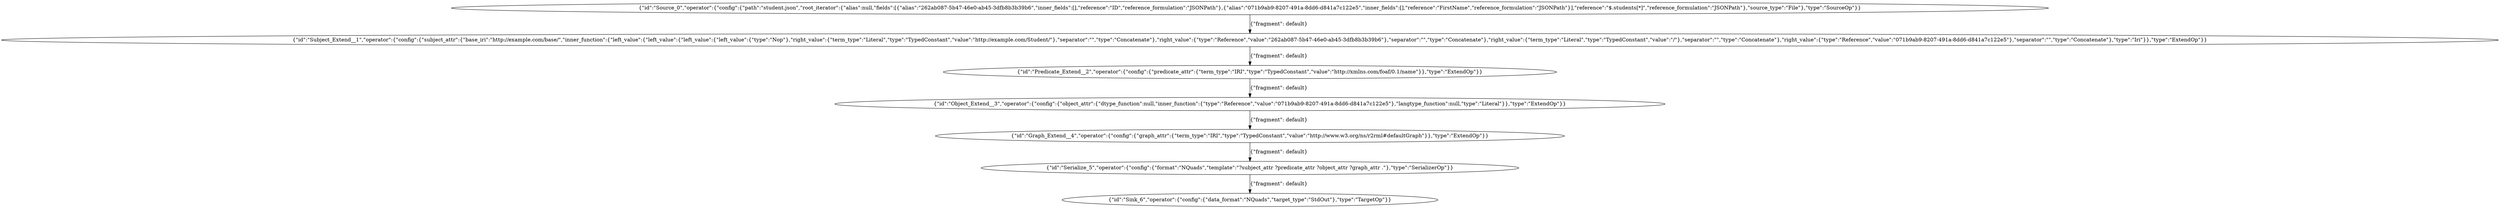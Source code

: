 digraph {
    0 [ label = "{\"id\":\"Source_0\",\"operator\":{\"config\":{\"path\":\"student.json\",\"root_iterator\":{\"alias\":null,\"fields\":[{\"alias\":\"262ab087-5b47-46e0-ab45-3dfb8b3b39b6\",\"inner_fields\":[],\"reference\":\"ID\",\"reference_formulation\":\"JSONPath\"},{\"alias\":\"071b9ab9-8207-491a-8dd6-d841a7c122e5\",\"inner_fields\":[],\"reference\":\"FirstName\",\"reference_formulation\":\"JSONPath\"}],\"reference\":\"$.students[*]\",\"reference_formulation\":\"JSONPath\"},\"source_type\":\"File\"},\"type\":\"SourceOp\"}}" ]
    1 [ label = "{\"id\":\"Subject_Extend__1\",\"operator\":{\"config\":{\"subject_attr\":{\"base_iri\":\"http://example.com/base/\",\"inner_function\":{\"left_value\":{\"left_value\":{\"left_value\":{\"left_value\":{\"type\":\"Nop\"},\"right_value\":{\"term_type\":\"Literal\",\"type\":\"TypedConstant\",\"value\":\"http://example.com/Student/\"},\"separator\":\"\",\"type\":\"Concatenate\"},\"right_value\":{\"type\":\"Reference\",\"value\":\"262ab087-5b47-46e0-ab45-3dfb8b3b39b6\"},\"separator\":\"\",\"type\":\"Concatenate\"},\"right_value\":{\"term_type\":\"Literal\",\"type\":\"TypedConstant\",\"value\":\"/\"},\"separator\":\"\",\"type\":\"Concatenate\"},\"right_value\":{\"type\":\"Reference\",\"value\":\"071b9ab9-8207-491a-8dd6-d841a7c122e5\"},\"separator\":\"\",\"type\":\"Concatenate\"},\"type\":\"Iri\"}},\"type\":\"ExtendOp\"}}" ]
    2 [ label = "{\"id\":\"Predicate_Extend__2\",\"operator\":{\"config\":{\"predicate_attr\":{\"term_type\":\"IRI\",\"type\":\"TypedConstant\",\"value\":\"http://xmlns.com/foaf/0.1/name\"}},\"type\":\"ExtendOp\"}}" ]
    3 [ label = "{\"id\":\"Object_Extend__3\",\"operator\":{\"config\":{\"object_attr\":{\"dtype_function\":null,\"inner_function\":{\"type\":\"Reference\",\"value\":\"071b9ab9-8207-491a-8dd6-d841a7c122e5\"},\"langtype_function\":null,\"type\":\"Literal\"}},\"type\":\"ExtendOp\"}}" ]
    4 [ label = "{\"id\":\"Graph_Extend__4\",\"operator\":{\"config\":{\"graph_attr\":{\"term_type\":\"IRI\",\"type\":\"TypedConstant\",\"value\":\"http://www.w3.org/ns/r2rml#defaultGraph\"}},\"type\":\"ExtendOp\"}}" ]
    5 [ label = "{\"id\":\"Serialize_5\",\"operator\":{\"config\":{\"format\":\"NQuads\",\"template\":\"?subject_attr ?predicate_attr ?object_attr ?graph_attr .\"},\"type\":\"SerializerOp\"}}" ]
    6 [ label = "{\"id\":\"Sink_6\",\"operator\":{\"config\":{\"data_format\":\"NQuads\",\"target_type\":\"StdOut\"},\"type\":\"TargetOp\"}}" ]
    0 -> 1 [ label = "{\"fragment\": default}" ]
    1 -> 2 [ label = "{\"fragment\": default}" ]
    2 -> 3 [ label = "{\"fragment\": default}" ]
    3 -> 4 [ label = "{\"fragment\": default}" ]
    4 -> 5 [ label = "{\"fragment\": default}" ]
    5 -> 6 [ label = "{\"fragment\": default}" ]
}
